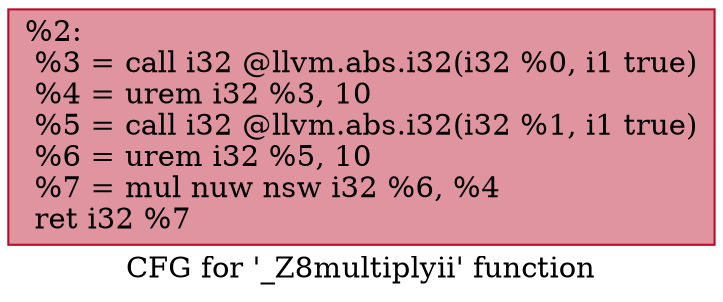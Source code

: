digraph "CFG for '_Z8multiplyii' function" {
	label="CFG for '_Z8multiplyii' function";

	Node0x55e1f5f442c0 [shape=record,color="#b70d28ff", style=filled, fillcolor="#b70d2870",label="{%2:\l  %3 = call i32 @llvm.abs.i32(i32 %0, i1 true)\l  %4 = urem i32 %3, 10\l  %5 = call i32 @llvm.abs.i32(i32 %1, i1 true)\l  %6 = urem i32 %5, 10\l  %7 = mul nuw nsw i32 %6, %4\l  ret i32 %7\l}"];
}
